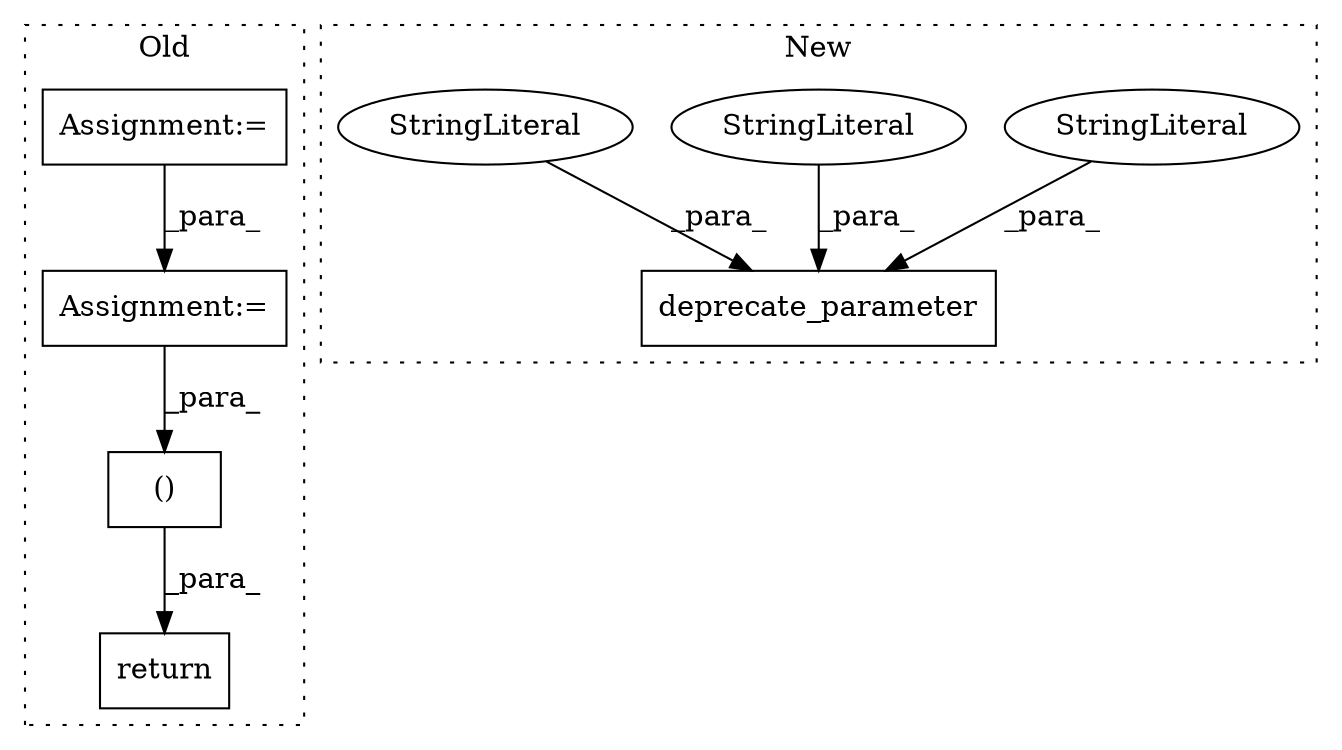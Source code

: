 digraph G {
subgraph cluster0 {
1 [label="return" a="41" s="3716" l="14" shape="box"];
3 [label="()" a="106" s="3730" l="53" shape="box"];
7 [label="Assignment:=" a="7" s="1777" l="11" shape="box"];
8 [label="Assignment:=" a="7" s="3640" l="1" shape="box"];
label = "Old";
style="dotted";
}
subgraph cluster1 {
2 [label="deprecate_parameter" a="32" s="2008,2073" l="20,1" shape="box"];
4 [label="StringLiteral" a="45" s="2056" l="17" shape="ellipse"];
5 [label="StringLiteral" a="45" s="2033" l="5" shape="ellipse"];
6 [label="StringLiteral" a="45" s="2039" l="16" shape="ellipse"];
label = "New";
style="dotted";
}
3 -> 1 [label="_para_"];
4 -> 2 [label="_para_"];
5 -> 2 [label="_para_"];
6 -> 2 [label="_para_"];
7 -> 8 [label="_para_"];
8 -> 3 [label="_para_"];
}